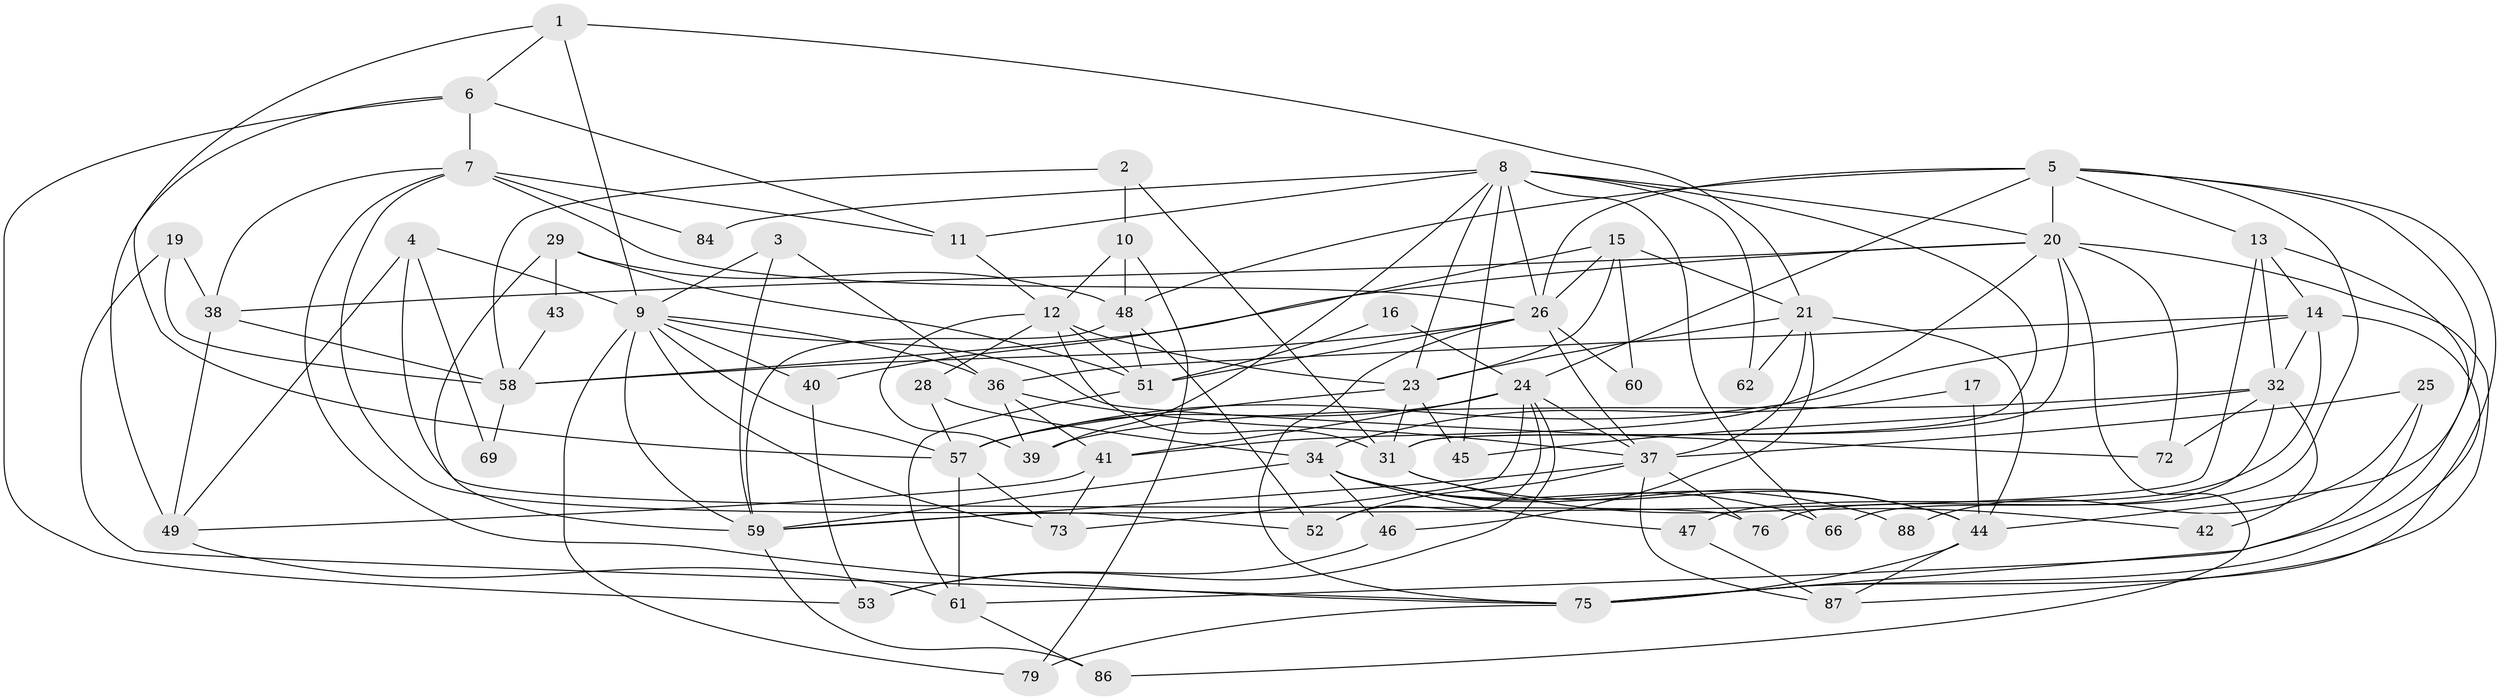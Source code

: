 // original degree distribution, {4: 0.30851063829787234, 3: 0.23404255319148937, 5: 0.1276595744680851, 2: 0.1595744680851064, 6: 0.10638297872340426, 7: 0.05319148936170213, 9: 0.010638297872340425}
// Generated by graph-tools (version 1.1) at 2025/41/03/06/25 10:41:55]
// undirected, 63 vertices, 155 edges
graph export_dot {
graph [start="1"]
  node [color=gray90,style=filled];
  1;
  2;
  3;
  4 [super="+55"];
  5 [super="+27"];
  6 [super="+22"];
  7 [super="+85"];
  8 [super="+64"];
  9 [super="+77"];
  10 [super="+78"];
  11 [super="+18"];
  12 [super="+83"];
  13;
  14 [super="+30"];
  15 [super="+91"];
  16;
  17;
  19;
  20 [super="+35"];
  21 [super="+33"];
  23 [super="+54"];
  24 [super="+50"];
  25;
  26 [super="+89"];
  28;
  29;
  31 [super="+81"];
  32 [super="+68"];
  34 [super="+71"];
  36 [super="+67"];
  37 [super="+82"];
  38 [super="+63"];
  39;
  40;
  41;
  42;
  43;
  44 [super="+70"];
  45;
  46;
  47;
  48 [super="+92"];
  49 [super="+74"];
  51 [super="+56"];
  52;
  53;
  57 [super="+80"];
  58 [super="+94"];
  59 [super="+90"];
  60;
  61 [super="+65"];
  62;
  66;
  69;
  72;
  73;
  75 [super="+93"];
  76;
  79;
  84;
  86;
  87;
  88;
  1 -- 9;
  1 -- 6;
  1 -- 21;
  1 -- 57;
  2 -- 58;
  2 -- 10;
  2 -- 31;
  3 -- 9;
  3 -- 36;
  3 -- 59;
  4 -- 76;
  4 -- 69;
  4 -- 9;
  4 -- 49;
  5 -- 44;
  5 -- 24;
  5 -- 76;
  5 -- 48 [weight=2];
  5 -- 75;
  5 -- 13;
  5 -- 20;
  5 -- 26;
  6 -- 49;
  6 -- 53;
  6 -- 7;
  6 -- 11;
  7 -- 11;
  7 -- 75;
  7 -- 84;
  7 -- 52;
  7 -- 38;
  7 -- 26;
  8 -- 20;
  8 -- 23;
  8 -- 39;
  8 -- 66;
  8 -- 84;
  8 -- 11;
  8 -- 45;
  8 -- 62;
  8 -- 31;
  8 -- 26;
  9 -- 59;
  9 -- 36;
  9 -- 40;
  9 -- 73;
  9 -- 72;
  9 -- 79;
  9 -- 57;
  10 -- 12;
  10 -- 48;
  10 -- 79;
  11 -- 12;
  12 -- 39;
  12 -- 28;
  12 -- 31;
  12 -- 51;
  12 -- 23;
  13 -- 61;
  13 -- 32;
  13 -- 59;
  13 -- 14;
  14 -- 75;
  14 -- 32;
  14 -- 57;
  14 -- 36;
  14 -- 47;
  15 -- 60;
  15 -- 40;
  15 -- 21;
  15 -- 23;
  15 -- 26;
  16 -- 24;
  16 -- 51;
  17 -- 44;
  17 -- 34;
  19 -- 58;
  19 -- 38;
  19 -- 75;
  20 -- 58;
  20 -- 41;
  20 -- 86;
  20 -- 38;
  20 -- 72;
  20 -- 87;
  20 -- 31;
  21 -- 46;
  21 -- 37;
  21 -- 62;
  21 -- 44;
  21 -- 23;
  23 -- 45;
  23 -- 31;
  23 -- 57;
  24 -- 73;
  24 -- 52;
  24 -- 37;
  24 -- 53;
  24 -- 41;
  24 -- 57;
  25 -- 75;
  25 -- 88;
  25 -- 37;
  26 -- 37;
  26 -- 58;
  26 -- 60;
  26 -- 51;
  26 -- 75;
  28 -- 57;
  28 -- 34;
  29 -- 48;
  29 -- 43;
  29 -- 51;
  29 -- 59;
  31 -- 42;
  31 -- 44;
  32 -- 39;
  32 -- 72;
  32 -- 42;
  32 -- 66;
  32 -- 45;
  34 -- 59;
  34 -- 88;
  34 -- 66;
  34 -- 44;
  34 -- 46;
  34 -- 47;
  36 -- 39;
  36 -- 41;
  36 -- 37;
  37 -- 87;
  37 -- 52;
  37 -- 59;
  37 -- 76;
  38 -- 49;
  38 -- 58;
  40 -- 53;
  41 -- 73;
  41 -- 49;
  43 -- 58;
  44 -- 87;
  44 -- 75;
  46 -- 53;
  47 -- 87;
  48 -- 51;
  48 -- 59;
  48 -- 52;
  49 -- 61;
  51 -- 61;
  57 -- 73;
  57 -- 61;
  58 -- 69;
  59 -- 86;
  61 -- 86;
  75 -- 79;
}
